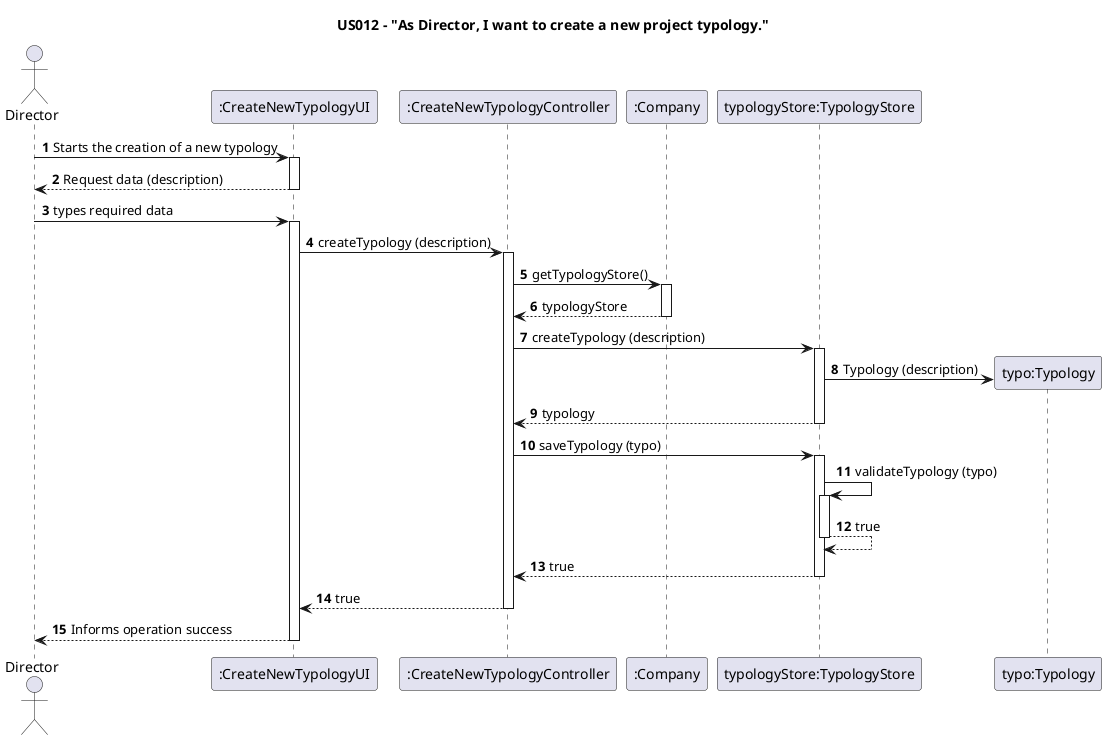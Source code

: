 @startuml

title US012 - "As Director, I want to create a new project typology."

autoactivate on
autonumber

actor "Director" as Director
participant ":CreateNewTypologyUI" as UI
participant ":CreateNewTypologyController" as Controller
participant ":Company" as Company
participant "typologyStore:TypologyStore" as Store
participant "typo:Typology" as Typology

Director -> UI: Starts the creation of a new typology
return Request data (description)
Director -> UI: types required data
UI -> Controller: createTypology (description)
Controller -> Company: getTypologyStore()
return typologyStore
Controller -> Store: createTypology (description)
Store -> Typology**: Typology (description)
return typology
Controller -> Store: saveTypology (typo)
Store -> Store: validateTypology (typo)
return true
return true
return true
return Informs operation success


@enduml